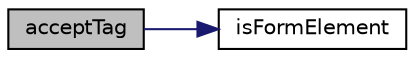 digraph "acceptTag"
{
  edge [fontname="Helvetica",fontsize="10",labelfontname="Helvetica",labelfontsize="10"];
  node [fontname="Helvetica",fontsize="10",shape=record];
  rankdir="LR";
  Node1 [label="acceptTag",height=0.2,width=0.4,color="black", fillcolor="grey75", style="filled" fontcolor="black"];
  Node1 -> Node2 [color="midnightblue",fontsize="10",style="solid",fontname="Helvetica"];
  Node2 [label="isFormElement",height=0.2,width=0.4,color="black", fillcolor="white", style="filled",URL="$class_simple_php_page_builder.html#a016d80af5e3c7ad03939309a43fe88b1"];
}
